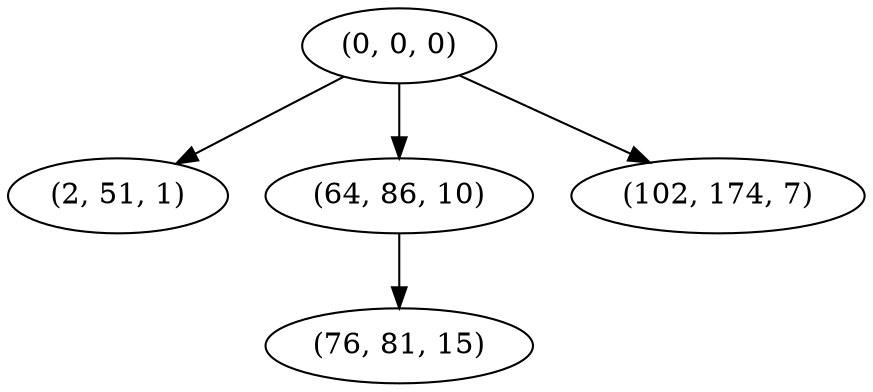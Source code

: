 digraph tree {
    "(0, 0, 0)";
    "(2, 51, 1)";
    "(64, 86, 10)";
    "(76, 81, 15)";
    "(102, 174, 7)";
    "(0, 0, 0)" -> "(2, 51, 1)";
    "(0, 0, 0)" -> "(64, 86, 10)";
    "(0, 0, 0)" -> "(102, 174, 7)";
    "(64, 86, 10)" -> "(76, 81, 15)";
}

